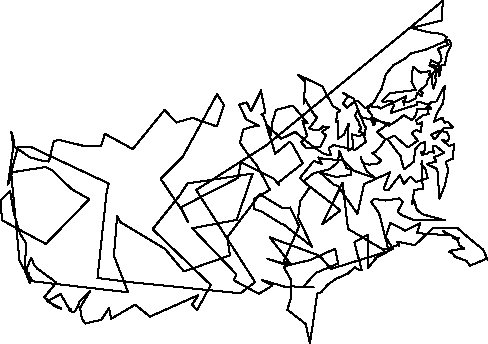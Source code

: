 unitsize(0.001cm);
draw((7810,6053)--(7798,5709));
draw((7798,5709)--(7264,5575));
draw((7264,5575)--(7324,5560));
draw((7324,5560)--(7547,5503));
draw((7547,5503)--(7744,5476));
draw((7744,5476)--(7821,5457));
draw((7821,5457)--(7883,5408));
draw((7883,5408)--(7874,5405));
draw((7874,5405)--(7848,5358));
draw((7848,5358)--(7913,5280));
draw((7913,5280)--(7724,5210));
draw((7724,5210)--(7759,5143));
draw((7759,5143)--(7790,5038));
draw((7790,5038)--(7772,4989));
draw((7772,4989)--(7716,4909));
draw((7716,4909)--(7622,4917));
draw((7622,4917)--(7726,4833));
draw((7726,4833)--(7702,4815));
draw((7702,4815)--(7698,4745));
draw((7698,4745)--(7673,4718));
draw((7673,4718)--(7692,4666));
draw((7692,4666)--(7679,4581));
draw((7679,4581)--(7674,4579));
draw((7674,4579)--(7647,4504));
draw((7647,4504)--(7631,4573));
draw((7631,4573)--(7617,4724));
draw((7617,4724)--(7570,4741));
draw((7570,4741)--(7583,4813));
draw((7583,4813)--(7417,4788));
draw((7417,4788)--(7295,4887));
draw((7295,4887)--(7267,4779));
draw((7267,4779)--(7259,4630));
draw((7259,4630)--(7338,4481));
draw((7338,4481)--(7037,4446));
draw((7037,4446)--(6868,4418));
draw((6868,4418)--(6740,4282));
draw((6740,4282)--(6779,4273));
draw((6779,4273)--(6911,4296));
draw((6911,4296)--(6947,4209));
draw((6947,4209)--(6891,4075));
draw((6891,4075)--(7216,4180));
draw((7216,4180)--(7349,4219));
draw((7349,4219)--(7360,4275));
draw((7360,4275)--(7432,4265));
draw((7432,4265)--(7534,4227));
draw((7534,4227)--(7554,4236));
draw((7554,4236)--(7542,4198));
draw((7542,4198)--(7541,4141));
draw((7541,4141)--(7562,4058));
draw((7562,4058)--(7466,4037));
draw((7466,4037)--(7345,3951));
draw((7345,3951)--(7351,3877));
draw((7351,3877)--(7388,3879));
draw((7388,3879)--(7449,3911));
draw((7449,3911)--(7423,3776));
draw((7423,3776)--(7429,3737));
draw((7429,3737)--(7342,3775));
draw((7342,3775)--(7262,3725));
draw((7262,3725)--(7331,3634));
draw((7331,3634)--(7370,3588));
draw((7370,3588)--(7199,3469));
draw((7199,3469)--(7141,3514));
draw((7141,3514)--(6958,3678));
draw((6958,3678)--(6833,3618));
draw((6833,3618)--(7076,3302));
draw((7076,3302)--(7082,3235));
draw((7082,3235)--(7131,3081));
draw((7131,3081)--(7299,3219));
draw((7299,3219)--(7316,3360));
draw((7316,3360)--(7321,3429));
draw((7321,3429)--(7408,3534));
draw((7408,3534)--(7492,3560));
draw((7492,3560)--(7494,3430));
draw((7494,3430)--(7475,3388));
draw((7475,3388)--(7422,3390));
draw((7422,3390)--(7452,3339));
draw((7452,3339)--(7533,3358));
draw((7533,3358)--(7582,3396));
draw((7582,3396)--(7654,3377));
draw((7654,3377)--(7633,3499));
draw((7633,3499)--(7696,3486));
draw((7696,3486)--(7838,3375));
draw((7838,3375)--(7747,3329));
draw((7747,3329)--(7657,3301));
draw((7657,3301)--(7695,3220));
draw((7695,3220)--(7532,3175));
draw((7532,3175)--(7715,3086));
draw((7715,3086)--(7753,2564));
draw((7753,2564)--(7851,2809));
draw((7851,2809)--(7909,3080));
draw((7909,3080)--(7861,3216));
draw((7861,3216)--(7989,3271));
draw((7989,3271)--(8001,3418));
draw((8001,3418)--(8013,3523));
draw((8013,3523)--(7919,3496));
draw((7919,3496)--(7803,3598));
draw((7803,3598)--(7906,3580));
draw((7906,3580)--(7922,3655));
draw((7922,3655)--(7879,3743));
draw((7879,3743)--(7750,3760));
draw((7750,3760)--(7603,3690));
draw((7603,3690)--(7667,3608));
draw((7667,3608)--(7841,3818));
draw((7841,3818)--(7988,3820));
draw((7988,3820)--(7909,3912));
draw((7909,3912)--(7872,3922));
draw((7872,3922)--(7844,3902));
draw((7844,3902)--(7805,3991));
draw((7805,3991)--(7660,3924));
draw((7660,3924)--(7705,4065));
draw((7705,4065)--(7817,4252));
draw((7817,4252)--(7848,4546));
draw((7848,4546)--(7832,4542));
draw((7832,4542)--(7698,4279));
draw((7698,4279)--(7613,4275));
draw((7613,4275)--(7506,4138));
draw((7506,4138)--(7549,4208));
draw((7549,4208)--(7601,4171));
draw((7601,4171)--(7604,4146));
draw((7604,4146)--(7355,4151));
draw((7355,4151)--(7344,4046));
draw((7344,4046)--(7271,3948));
draw((7271,3948)--(7124,4039));
draw((7124,4039)--(7037,3965));
draw((7037,3965)--(6864,3854));
draw((6864,3854)--(6603,3982));
draw((6603,3982)--(6537,3982));
draw((6537,3982)--(6567,3922));
draw((6567,3922)--(6602,3920));
draw((6602,3920)--(6621,3891));
draw((6621,3891)--(6577,3858));
draw((6577,3858)--(6557,4047));
draw((6557,4047)--(6488,4128));
draw((6488,4128)--(6524,4207));
draw((6524,4207)--(6607,4173));
draw((6607,4173)--(6660,4193));
draw((6660,4193)--(6713,4154));
draw((6713,4154)--(7160,4370));
draw((7160,4370)--(7128,4215));
draw((7128,4215)--(7111,4288));
draw((7111,4288)--(7207,4270));
draw((7207,4270)--(7333,4335));
draw((7333,4335)--(7364,4427));
draw((7364,4427)--(7443,4375));
draw((7443,4375)--(7458,4428));
draw((7458,4428)--(7399,4467));
draw((7399,4467)--(7520,4572));
draw((7520,4572)--(7547,4664));
draw((7547,4664)--(7654,4795));
draw((7654,4795)--(7700,4854));
draw((7700,4854)--(7576,4915));
draw((7576,4915)--(7606,5009));
draw((7606,5009)--(7744,4933));
draw((7744,4933)--(7752,4721));
draw((7752,4721)--(7777,4869));
draw((7777,4869)--(7783,4912));
draw((7783,4912)--(7846,4923));
draw((7846,4923)--(7890,5130));
draw((7890,5130)--(7962,5287));
draw((7962,5287)--(7927,5365));
draw((7927,5365)--(7802,5317));
draw((7802,5317)--(7503,5191));
draw((7503,5191)--(7254,5129));
draw((7254,5129)--(7142,5032));
draw((7142,5032)--(6937,4917));
draw((6937,4917)--(6806,4755));
draw((6806,4755)--(6735,4509));
draw((6735,4509)--(6670,4401));
draw((6670,4401)--(6589,4256));
draw((6589,4256)--(6450,4160));
draw((6450,4160)--(6304,4294));
draw((6304,4294)--(6241,4268));
draw((6241,4268)--(6123,4167));
draw((6123,4167)--(6051,4246));
draw((6051,4246)--(6139,4369));
draw((6139,4369)--(6058,4426));
draw((6058,4426)--(6237,4332));
draw((6237,4332)--(6425,3867));
draw((6425,3867)--(6454,3821));
draw((6454,3821)--(6426,3656));
draw((6426,3656)--(6453,3567));
draw((6453,3567)--(6265,3426));
draw((6265,3426)--(5887,3508));
draw((5887,3508)--(5796,3459));
draw((5796,3459)--(5841,3328));
draw((5841,3328)--(5719,3352));
draw((5719,3352)--(5540,3468));
draw((5540,3468)--(5207,3742));
draw((5207,3742)--(4965,3622));
draw((4965,3622)--(4694,3877));
draw((4694,3877)--(4857,3359));
draw((4857,3359)--(5111,3569));
draw((5111,3569)--(5160,3517));
draw((5160,3517)--(5342,3188));
draw((5342,3188)--(4898,2840));
draw((4898,2840)--(4929,2803));
draw((4929,2803)--(4831,2917));
draw((4831,2917)--(4252,3206));
draw((4252,3206)--(4196,2929));
draw((4196,2929)--(3189,2411));
draw((3189,2411)--(3319,2151));
draw((3319,2151)--(3233,2329));
draw((3233,2329)--(2835,2912));
draw((2835,2912)--(3229,3312));
draw((3229,3312)--(3832,4410));
draw((3832,4410)--(3950,4215));
draw((3950,4215)--(3824,3838));
draw((3824,3838)--(3396,3990));
draw((3396,3990)--(3108,3908));
draw((3108,3908)--(2906,4131));
draw((2906,4131)--(2342,3439));
draw((2342,3439)--(1851,3710));
draw((1851,3710)--(1784,3494));
draw((1784,3494)--(1482,3494));
draw((1482,3494)--(1047,3602));
draw((1047,3602)--(952,3583));
draw((952,3583)--(863,3219));
draw((863,3219)--(741,3235));
draw((741,3235)--(525,3297));
draw((525,3297)--(236,3494));
draw((236,3494)--(199,3743));
draw((199,3743)--(250,3578));
draw((250,3578)--(226,3415));
draw((226,3415)--(141,2814));
draw((141,2814)--(174,2901));
draw((174,2901)--(218,3031));
draw((218,3031)--(806,3123));
draw((806,3123)--(920,3065));
draw((920,3065)--(1263,2734));
draw((1263,2734)--(1575,2555));
draw((1575,2555)--(809,1766));
draw((809,1766)--(36,2185));
draw((36,2185)--(10,2537));
draw((10,2537)--(178,2702));
draw((178,2702)--(240,2327));
draw((240,2327)--(354,1950));
draw((354,1950)--(464,1773));
draw((464,1773)--(437,1344));
draw((437,1344)--(572,1108));
draw((572,1108)--(2260,913));
draw((2260,913)--(2011,1558));
draw((2011,1558)--(2067,2254));
draw((2067,2254)--(2126,2150));
draw((2126,2150)--(2908,1681));
draw((2908,1681)--(3245,1281));
draw((3245,1281)--(4056,1564));
draw((4056,1564)--(4012,1886));
draw((4012,1886)--(4584,2643));
draw((4584,2643)--(4973,2406));
draw((4973,2406)--(5117,2409));
draw((5117,2409)--(5277,2078));
draw((5277,2078)--(5060,1577));
draw((5060,1577)--(5005,1458));
draw((5005,1458)--(5114,1430));
draw((5114,1430)--(4759,1883));
draw((4759,1883)--(5637,1558));
draw((5637,1558)--(5840,1325));
draw((5840,1325)--(6854,1640));
draw((6854,1640)--(6826,1774));
draw((6826,1774)--(6686,2312));
draw((6686,2312)--(6547,2506));
draw((6547,2506)--(6597,2563));
draw((6597,2563)--(6800,2532));
draw((6800,2532)--(7049,2570));
draw((7049,2570)--(7104,2510));
draw((7104,2510)--(7015,2333));
draw((7015,2333)--(7087,2274));
draw((7087,2274)--(7315,2181));
draw((7315,2181)--(7856,2181));
draw((7856,2181)--(7448,2291));
draw((7448,2291)--(7351,2376));
draw((7351,2376)--(7304,2550));
draw((7304,2550)--(7267,2466));
draw((7267,2466)--(7309,2717));
draw((7309,2717)--(7458,2741));
draw((7458,2741)--(7440,3100));
draw((7440,3100)--(7453,3229));
draw((7453,3229)--(7434,3173));
draw((7434,3173)--(7503,3086));
draw((7503,3086)--(7543,2929));
draw((7543,2929)--(7346,2858));
draw((7346,2858)--(7238,2957));
draw((7238,2957)--(7125,2823));
draw((7125,2823)--(7055,2981));
draw((7055,2981)--(6848,2712));
draw((6848,2712)--(6766,2732));
draw((6766,2732)--(6881,3029));
draw((6881,3029)--(6422,2820));
draw((6422,2820)--(6307,2295));
draw((6307,2295)--(5963,2789));
draw((5963,2789)--(5881,2817));
draw((5881,2817)--(5650,3023));
draw((5650,3023)--(5930,2948));
draw((5930,2948)--(6190,2985));
draw((6190,2985)--(6204,3099));
draw((6204,3099)--(6050,3242));
draw((6050,3242)--(5697,3269));
draw((5697,3269)--(5619,3291));
draw((5619,3291)--(5679,3171));
draw((5679,3171)--(5539,3235));
draw((5539,3235)--(5291,2929));
draw((5291,2929)--(5470,2774));
draw((5470,2774)--(5296,2520));
draw((5296,2520)--(5260,2230));
draw((5260,2230)--(5506,1719));
draw((5506,1719)--(4996,2115));
draw((4996,2115)--(4959,2123));
draw((4959,2123)--(4612,2341));
draw((4612,2341)--(4488,2378));
draw((4488,2378)--(4476,2555));
draw((4476,2555)--(4763,2720));
draw((4763,2720)--(4537,3143));
draw((4537,3143)--(4364,3362));
draw((4364,3362)--(4232,3551));
draw((4232,3551)--(4293,3788));
draw((4293,3788)--(4496,3844));
draw((4496,3844)--(4574,3843));
draw((4574,3843)--(4342,3966));
draw((4342,3966)--(4217,4224));
draw((4217,4224)--(4354,4262));
draw((4354,4262)--(4427,4109));
draw((4427,4109)--(4606,4468));
draw((4606,4468)--(4602,4478));
draw((4602,4478)--(4679,4084));
draw((4679,4084)--(4607,4049));
draw((4607,4049)--(4634,4054));
draw((4634,4054)--(4655,3992));
draw((4655,3992)--(4780,3694));
draw((4780,3694)--(4806,3914));
draw((4806,3914)--(4871,4132));
draw((4871,4132)--(5168,4208));
draw((5168,4208)--(5427,3894));
draw((5427,3894)--(5336,3943));
draw((5336,3943)--(5417,3673));
draw((5417,3673)--(5315,3557));
draw((5315,3557)--(5316,3554));
draw((5316,3554)--(5400,3461));
draw((5400,3461)--(5649,3472));
draw((5649,3472)--(5751,3681));
draw((5751,3681)--(5678,3742));
draw((5678,3742)--(5778,3813));
draw((5778,3813)--(5803,3824));
draw((5803,3824)--(5720,3823));
draw((5720,3823)--(5706,3844));
draw((5706,3844)--(5671,3807));
draw((5671,3807)--(5621,3768));
draw((5621,3768)--(5541,3769));
draw((5541,3769)--(5457,3808));
draw((5457,3808)--(5597,3993));
draw((5597,3993)--(5543,4042));
draw((5543,4042)--(5385,4318));
draw((5385,4318)--(5356,4241));
draw((5356,4241)--(5387,4623));
draw((5387,4623)--(5259,4751));
draw((5259,4751)--(5685,4546));
draw((5685,4546)--(5871,4202));
draw((5871,4202)--(6008,4117));
draw((6008,4117)--(5955,4081));
draw((5955,4081)--(5926,3912));
draw((5926,3912)--(5964,3935));
draw((5964,3935)--(5965,3624));
draw((5965,3624)--(6069,3695));
draw((6069,3695)--(6120,3821));
draw((6120,3821)--(6150,3888));
draw((6150,3888)--(6140,3558));
draw((6140,3558)--(6148,3413));
draw((6148,3413)--(6235,3471));
draw((6235,3471)--(6207,3700));
draw((6207,3700)--(6317,3673));
draw((6317,3673)--(6365,3679));
draw((6365,3679)--(6427,3717));
draw((6427,3717)--(6327,3745));
draw((6327,3745)--(6376,3819));
draw((6376,3819)--(6340,3870));
draw((6340,3870)--(6333,3909));
draw((6333,3909)--(6259,4030));
draw((6259,4030)--(6312,4126));
draw((6312,4126)--(6366,4002));
draw((6366,4002)--(6862,3892));
draw((6862,3892)--(6652,3742));
draw((6652,3742)--(6798,3610));
draw((6798,3610)--(6713,3488));
draw((6713,3488)--(6623,3389));
draw((6623,3389)--(6570,3371));
draw((6570,3371)--(6731,3234));
draw((6731,3234)--(6656,3181));
draw((6656,3181)--(6518,3165));
draw((6518,3165)--(6402,3190));
draw((6402,3190)--(6360,3301));
draw((6360,3301)--(6468,3050));
draw((6468,3050)--(6617,2928));
draw((6617,2928)--(6387,3008));
draw((6387,3008)--(6113,3101));
draw((6113,3101)--(5987,3402));
draw((5987,3402)--(5960,3207));
draw((5960,3207)--(5821,3086));
draw((5821,3086)--(5677,3049));
draw((5677,3049)--(5531,3011));
draw((5531,3011)--(5350,2867));
draw((5350,2867)--(6007,2359));
draw((6007,2359)--(5681,2109));
draw((5681,2109)--(6044,2848));
draw((6044,2848)--(6139,2032));
draw((6139,2032)--(6765,1663));
draw((6765,1663)--(7046,1757));
draw((7046,1757)--(7035,1733));
draw((7035,1733)--(7004,1805));
draw((7004,1805)--(7240,1762));
draw((7240,1762)--(7218,1773));
draw((7218,1773)--(7314,1739));
draw((7314,1739)--(7643,2048));
draw((7643,2048)--(8080,2039));
draw((8080,2039)--(8229,1905));
draw((8229,1905)--(8525,1664));
draw((8525,1664)--(8605,1479));
draw((8605,1479)--(8594,1510));
draw((8594,1510)--(8292,1383));
draw((8292,1383)--(8228,1471));
draw((8228,1471)--(8038,1535));
draw((8038,1535)--(7973,1606));
draw((7973,1606)--(7926,1627));
draw((7926,1627)--(7985,1657));
draw((7985,1657)--(8184,1685));
draw((8184,1685)--(8098,1746));
draw((8098,1746)--(8080,1835));
draw((8080,1835)--(7989,1876));
draw((7989,1876)--(8101,1876));
draw((8101,1876)--(8063,1860));
draw((8063,1860)--(7822,1992));
draw((7822,1992)--(7905,1921));
draw((7905,1921)--(7416,1953));
draw((7416,1953)--(7352,1952));
draw((7352,1952)--(7418,2139));
draw((7418,2139)--(7152,2000));
draw((7152,2000)--(6885,2138));
draw((6885,2138)--(6803,1886));
draw((6803,1886)--(6932,1683));
draw((6932,1683)--(6621,1513));
draw((6621,1513)--(6651,1534));
draw((6651,1534)--(6494,1347));
draw((6494,1347)--(6496,1678));
draw((6496,1678)--(6493,1931));
draw((6493,1931)--(6252,1795));
draw((6252,1795)--(6378,1314));
draw((6378,1314)--(6379,1302));
draw((6379,1302)--(6359,1298));
draw((6359,1298)--(6258,1354));
draw((6258,1354)--(6136,1243));
draw((6136,1243)--(5930,1151));
draw((5930,1151)--(5788,1053));
draw((5788,1053)--(5666,914));
draw((5666,914)--(5596,892));
draw((5596,892)--(5469,10));
draw((5469,10)--(5393,355));
draw((5393,355)--(5070,605));
draw((5070,605)--(5136,825));
draw((5136,825)--(5139,1124));
draw((5139,1124)--(5010,1351));
draw((5010,1351)--(5068,1390));
draw((5068,1390)--(4719,1504));
draw((4719,1504)--(5098,1394));
draw((5098,1394)--(5472,1482));
draw((5472,1482)--(5914,1682));
draw((5914,1682)--(5964,1421));
draw((5964,1421)--(5571,1255));
draw((5571,1255)--(5344,1003));
draw((5344,1003)--(5532,998));
draw((5532,998)--(5140,1018));
draw((5140,1018)--(5069,998));
draw((5069,998)--(4619,1132));
draw((4619,1132)--(4805,1033));
draw((4805,1033)--(4569,886));
draw((4569,886)--(4125,1125));
draw((4125,1125)--(4170,1232));
draw((4170,1232)--(3390,2043));
draw((3390,2043)--(4174,2190));
draw((4174,2190)--(4458,3007));
draw((4458,3007)--(3307,2833));
draw((3307,2833)--(3174,2627));
draw((3174,2627)--(2694,2026));
draw((2694,2026)--(3719,1043));
draw((3719,1043)--(3477,599));
draw((3477,599)--(3390,698));
draw((3390,698)--(3499,863));
draw((3499,863)--(2647,485));
draw((2647,485)--(2384,695));
draw((2384,695)--(1961,445));
draw((1961,445)--(1926,636));
draw((1926,636)--(1790,429));
draw((1790,429)--(1503,362));
draw((1503,362)--(1443,459));
draw((1443,459)--(1415,628));
draw((1415,628)--(1422,658));
draw((1422,658)--(1595,942));
draw((1595,942)--(1406,750));
draw((1406,750)--(1361,637));
draw((1361,637)--(1322,580));
draw((1322,580)--(1276,559));
draw((1276,559)--(1253,580));
draw((1253,580)--(1212,603));
draw((1212,603)--(1254,617));
draw((1254,617)--(1249,600));
draw((1249,600)--(1213,633));
draw((1213,633)--(1072,883));
draw((1072,883)--(834,757));
draw((834,757)--(1082,625));
draw((1082,625)--(982,659));
draw((982,659)--(783,825));
draw((783,825)--(993,1084));
draw((993,1084)--(893,1161));
draw((893,1161)--(659,1331));
draw((659,1331)--(602,1395));
draw((602,1395)--(552,1526));
draw((552,1526)--(450,1274));
draw((450,1274)--(527,1077));
draw((527,1077)--(513,1247));
draw((513,1247)--(489,1254));
draw((489,1254)--(478,1256));
draw((478,1256)--(413,1338));
draw((413,1338)--(345,1476));
draw((345,1476)--(197,3021));
draw((197,3021)--(317,3476));
draw((317,3476)--(536,3481));
draw((536,3481)--(1918,2832));
draw((1918,2832)--(1882,2684));
draw((1882,2684)--(1721,1165));
draw((1721,1165)--(2372,1084));
draw((2372,1084)--(4244,896));
draw((4244,896)--(4500,1093));
draw((4500,1093)--(3461,2718));
draw((3461,2718)--(4694,3502));
draw((4694,3502)--(7810,6053));
